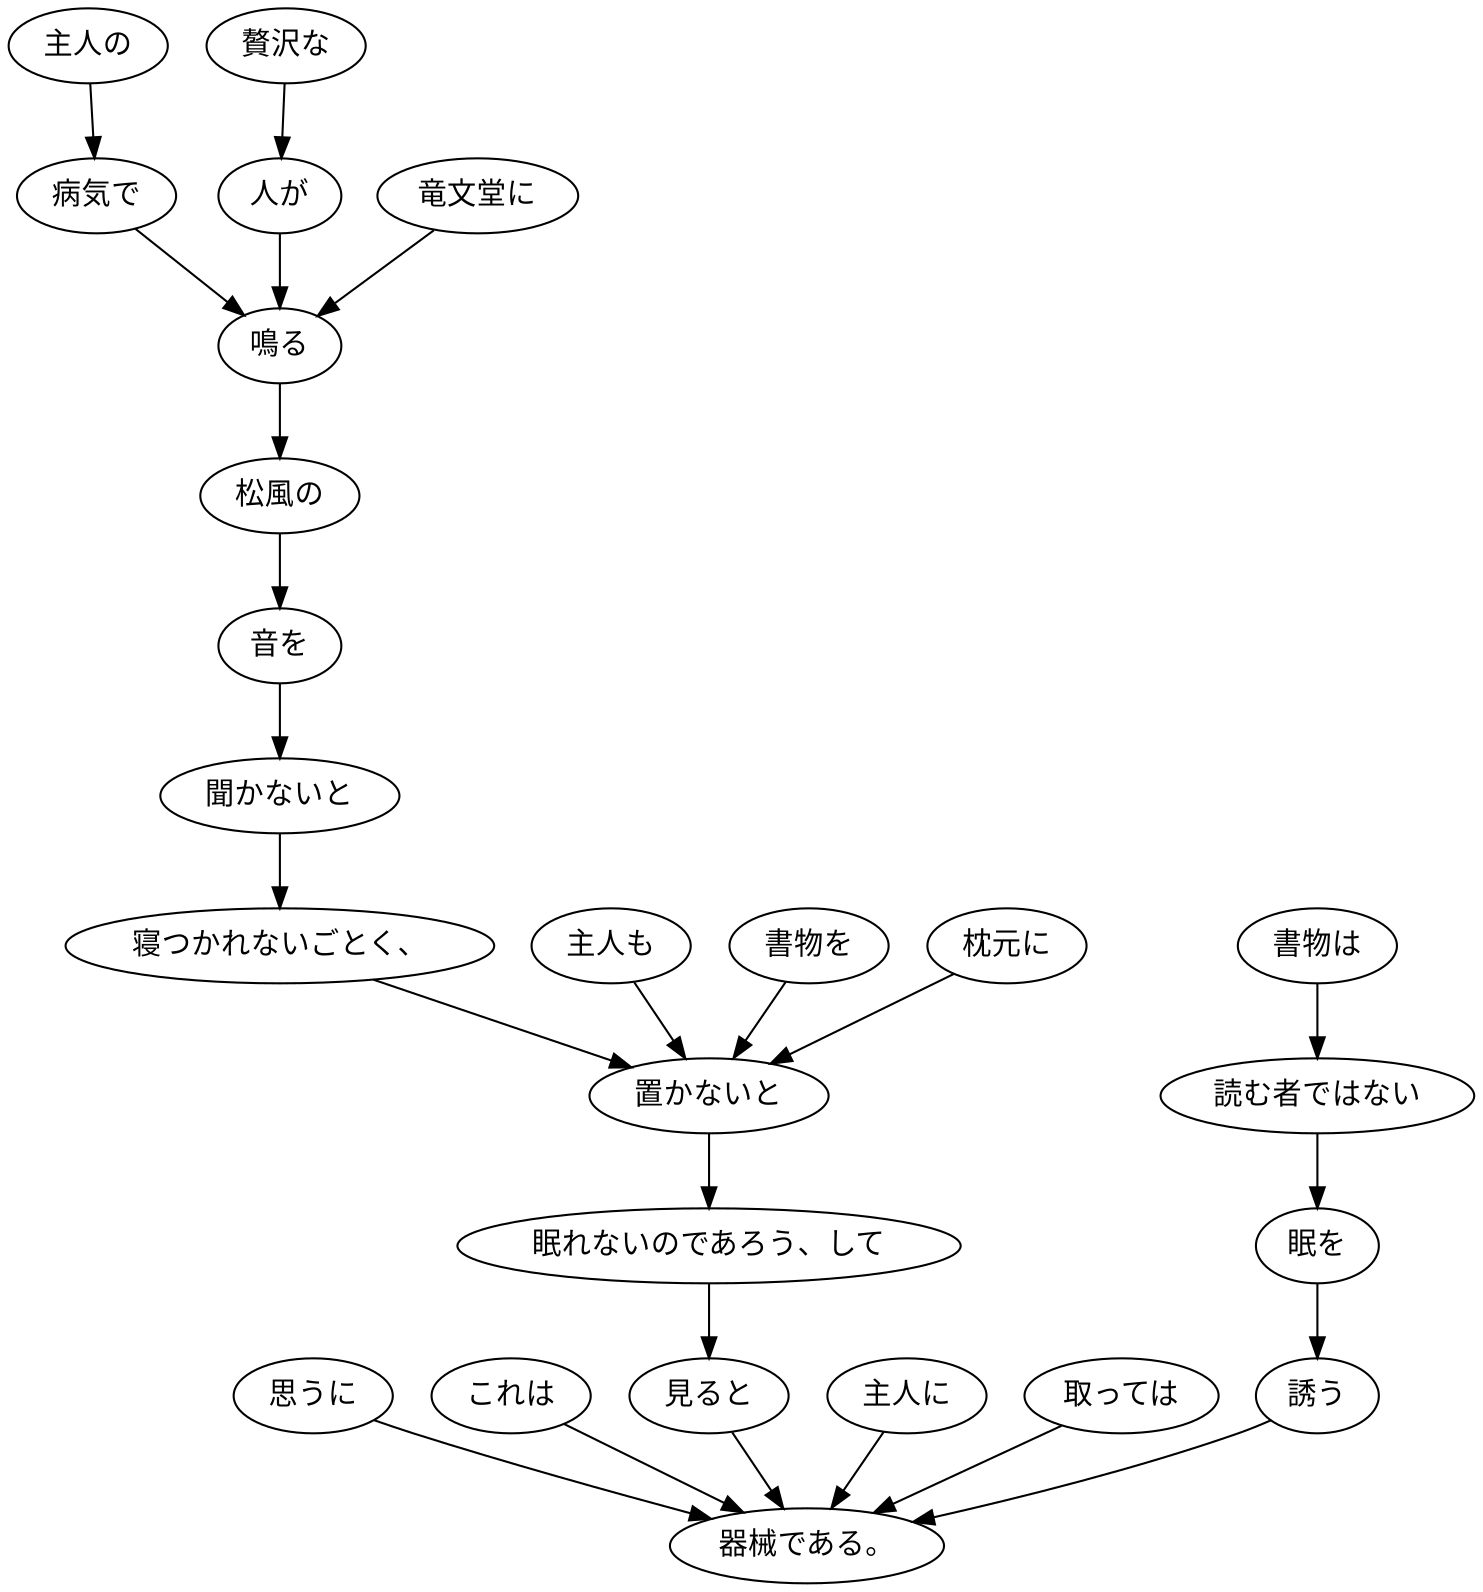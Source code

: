 digraph graph2680 {
	node0 [label="思うに"];
	node1 [label="これは"];
	node2 [label="主人の"];
	node3 [label="病気で"];
	node4 [label="贅沢な"];
	node5 [label="人が"];
	node6 [label="竜文堂に"];
	node7 [label="鳴る"];
	node8 [label="松風の"];
	node9 [label="音を"];
	node10 [label="聞かないと"];
	node11 [label="寝つかれないごとく、"];
	node12 [label="主人も"];
	node13 [label="書物を"];
	node14 [label="枕元に"];
	node15 [label="置かないと"];
	node16 [label="眠れないのであろう、して"];
	node17 [label="見ると"];
	node18 [label="主人に"];
	node19 [label="取っては"];
	node20 [label="書物は"];
	node21 [label="読む者ではない"];
	node22 [label="眠を"];
	node23 [label="誘う"];
	node24 [label="器械である。"];
	node0 -> node24;
	node1 -> node24;
	node2 -> node3;
	node3 -> node7;
	node4 -> node5;
	node5 -> node7;
	node6 -> node7;
	node7 -> node8;
	node8 -> node9;
	node9 -> node10;
	node10 -> node11;
	node11 -> node15;
	node12 -> node15;
	node13 -> node15;
	node14 -> node15;
	node15 -> node16;
	node16 -> node17;
	node17 -> node24;
	node18 -> node24;
	node19 -> node24;
	node20 -> node21;
	node21 -> node22;
	node22 -> node23;
	node23 -> node24;
}
